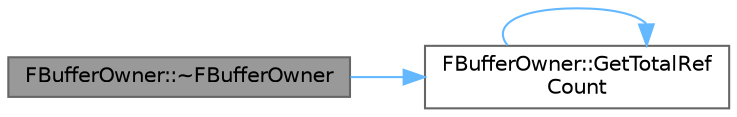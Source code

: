 digraph "FBufferOwner::~FBufferOwner"
{
 // INTERACTIVE_SVG=YES
 // LATEX_PDF_SIZE
  bgcolor="transparent";
  edge [fontname=Helvetica,fontsize=10,labelfontname=Helvetica,labelfontsize=10];
  node [fontname=Helvetica,fontsize=10,shape=box,height=0.2,width=0.4];
  rankdir="LR";
  Node1 [id="Node000001",label="FBufferOwner::~FBufferOwner",height=0.2,width=0.4,color="gray40", fillcolor="grey60", style="filled", fontcolor="black",tooltip=" "];
  Node1 -> Node2 [id="edge1_Node000001_Node000002",color="steelblue1",style="solid",tooltip=" "];
  Node2 [id="Node000002",label="FBufferOwner::GetTotalRef\lCount",height=0.2,width=0.4,color="grey40", fillcolor="white", style="filled",URL="$d3/d0f/classFBufferOwner.html#adb6110050ae199678f709c5700f8ced0",tooltip=" "];
  Node2 -> Node2 [id="edge2_Node000002_Node000002",color="steelblue1",style="solid",tooltip=" "];
}
